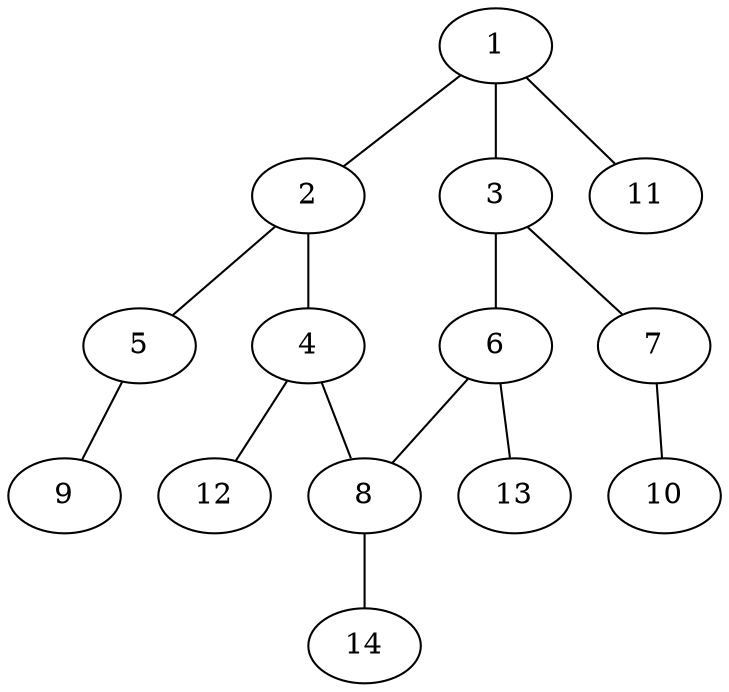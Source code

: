 graph molecule_1511 {
	1	 [chem=C];
	2	 [chem=C];
	1 -- 2	 [valence=2];
	3	 [chem=C];
	1 -- 3	 [valence=1];
	11	 [chem=H];
	1 -- 11	 [valence=1];
	4	 [chem=C];
	2 -- 4	 [valence=1];
	5	 [chem=C];
	2 -- 5	 [valence=1];
	6	 [chem=C];
	3 -- 6	 [valence=2];
	7	 [chem=C];
	3 -- 7	 [valence=1];
	8	 [chem=C];
	4 -- 8	 [valence=2];
	12	 [chem=H];
	4 -- 12	 [valence=1];
	9	 [chem=N];
	5 -- 9	 [valence=3];
	6 -- 8	 [valence=1];
	13	 [chem=H];
	6 -- 13	 [valence=1];
	10	 [chem=N];
	7 -- 10	 [valence=3];
	14	 [chem=H];
	8 -- 14	 [valence=1];
}
